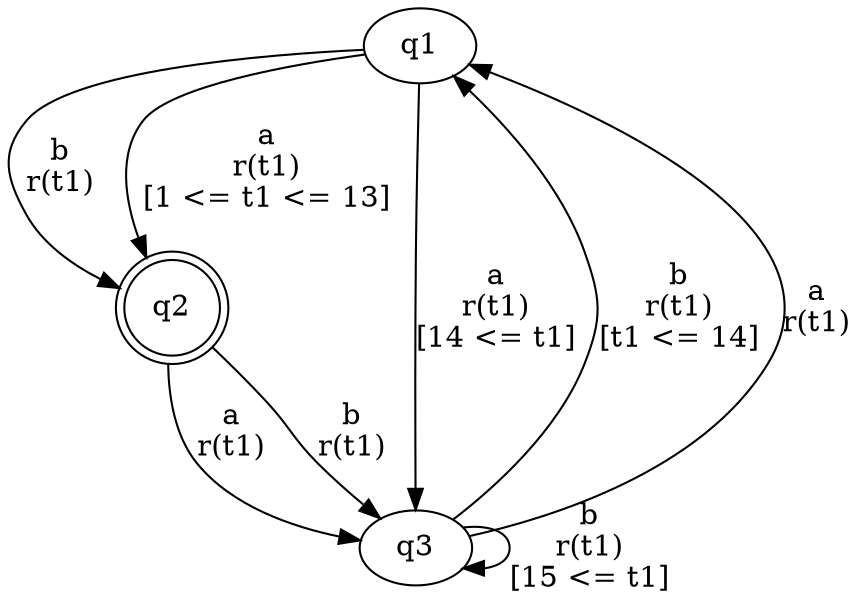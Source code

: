 digraph L {
	qq1[label=q1]
	qq2[label=q2 shape=doublecircle]
	qq3[label=q3]
	qq1 -> qq2[label="b\nr(t1)\n"]
	qq2 -> qq3[label="a\nr(t1)\n"]
	qq3 -> qq1[label="b\nr(t1)\n[t1 <= 14]"]
	qq3 -> qq3[label="b\nr(t1)\n[15 <= t1]"]
	qq3 -> qq1[label="a\nr(t1)\n"]
	qq2 -> qq3[label="b\nr(t1)\n"]
	qq1 -> qq3[label="a\nr(t1)\n[14 <= t1]"]
	qq1 -> qq2[label="a\nr(t1)\n[1 <= t1 <= 13]"]
}
